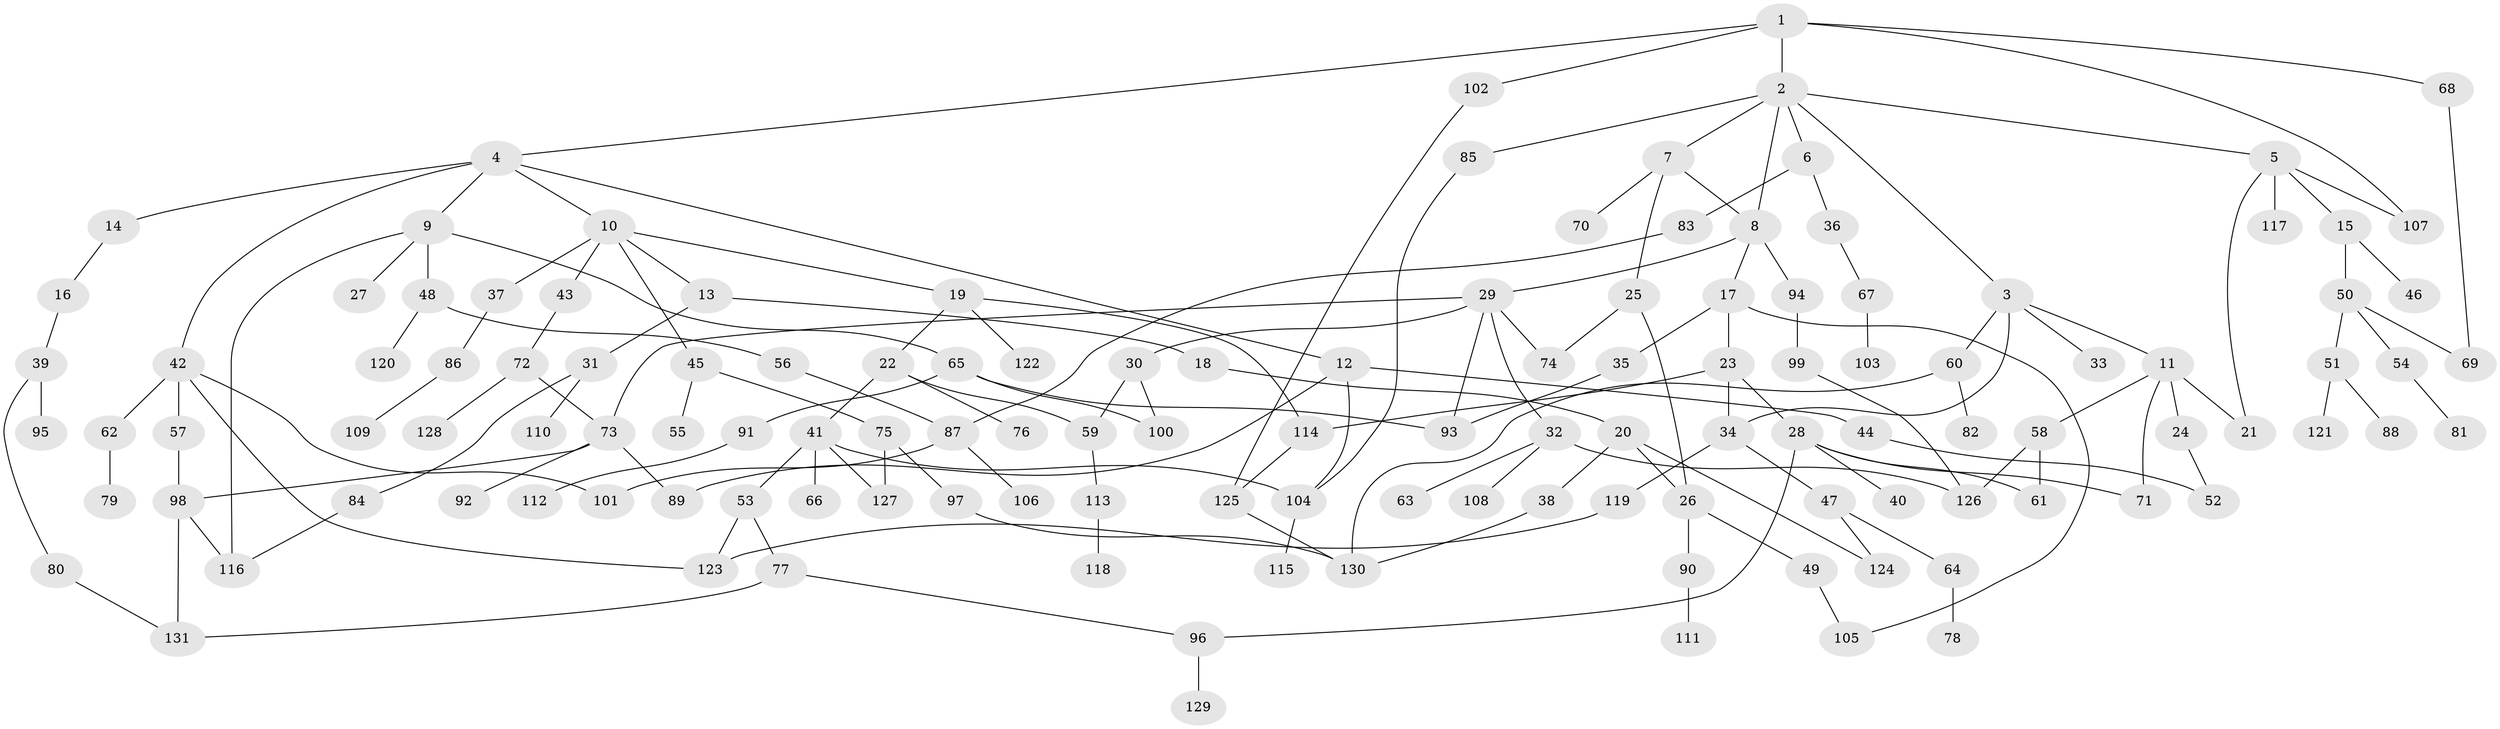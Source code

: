 // Generated by graph-tools (version 1.1) at 2025/42/03/09/25 04:42:43]
// undirected, 131 vertices, 168 edges
graph export_dot {
graph [start="1"]
  node [color=gray90,style=filled];
  1;
  2;
  3;
  4;
  5;
  6;
  7;
  8;
  9;
  10;
  11;
  12;
  13;
  14;
  15;
  16;
  17;
  18;
  19;
  20;
  21;
  22;
  23;
  24;
  25;
  26;
  27;
  28;
  29;
  30;
  31;
  32;
  33;
  34;
  35;
  36;
  37;
  38;
  39;
  40;
  41;
  42;
  43;
  44;
  45;
  46;
  47;
  48;
  49;
  50;
  51;
  52;
  53;
  54;
  55;
  56;
  57;
  58;
  59;
  60;
  61;
  62;
  63;
  64;
  65;
  66;
  67;
  68;
  69;
  70;
  71;
  72;
  73;
  74;
  75;
  76;
  77;
  78;
  79;
  80;
  81;
  82;
  83;
  84;
  85;
  86;
  87;
  88;
  89;
  90;
  91;
  92;
  93;
  94;
  95;
  96;
  97;
  98;
  99;
  100;
  101;
  102;
  103;
  104;
  105;
  106;
  107;
  108;
  109;
  110;
  111;
  112;
  113;
  114;
  115;
  116;
  117;
  118;
  119;
  120;
  121;
  122;
  123;
  124;
  125;
  126;
  127;
  128;
  129;
  130;
  131;
  1 -- 2;
  1 -- 4;
  1 -- 68;
  1 -- 102;
  1 -- 107;
  2 -- 3;
  2 -- 5;
  2 -- 6;
  2 -- 7;
  2 -- 85;
  2 -- 8;
  3 -- 11;
  3 -- 33;
  3 -- 60;
  3 -- 34;
  4 -- 9;
  4 -- 10;
  4 -- 12;
  4 -- 14;
  4 -- 42;
  5 -- 15;
  5 -- 117;
  5 -- 107;
  5 -- 21;
  6 -- 36;
  6 -- 83;
  7 -- 8;
  7 -- 25;
  7 -- 70;
  8 -- 17;
  8 -- 29;
  8 -- 94;
  9 -- 27;
  9 -- 48;
  9 -- 65;
  9 -- 116;
  10 -- 13;
  10 -- 19;
  10 -- 37;
  10 -- 43;
  10 -- 45;
  11 -- 21;
  11 -- 24;
  11 -- 58;
  11 -- 71;
  12 -- 44;
  12 -- 104;
  12 -- 89;
  13 -- 18;
  13 -- 31;
  14 -- 16;
  15 -- 46;
  15 -- 50;
  16 -- 39;
  17 -- 23;
  17 -- 35;
  17 -- 105;
  18 -- 20;
  19 -- 22;
  19 -- 122;
  19 -- 114;
  20 -- 38;
  20 -- 124;
  20 -- 26;
  22 -- 41;
  22 -- 76;
  22 -- 59;
  23 -- 28;
  23 -- 34;
  23 -- 114;
  24 -- 52;
  25 -- 26;
  25 -- 74;
  26 -- 49;
  26 -- 90;
  28 -- 40;
  28 -- 61;
  28 -- 71;
  28 -- 96;
  29 -- 30;
  29 -- 32;
  29 -- 73;
  29 -- 74;
  29 -- 93;
  30 -- 59;
  30 -- 100;
  31 -- 84;
  31 -- 110;
  32 -- 63;
  32 -- 108;
  32 -- 126;
  34 -- 47;
  34 -- 119;
  35 -- 93;
  36 -- 67;
  37 -- 86;
  38 -- 130;
  39 -- 80;
  39 -- 95;
  41 -- 53;
  41 -- 66;
  41 -- 127;
  41 -- 104;
  42 -- 57;
  42 -- 62;
  42 -- 123;
  42 -- 101;
  43 -- 72;
  44 -- 52;
  45 -- 55;
  45 -- 75;
  47 -- 64;
  47 -- 124;
  48 -- 56;
  48 -- 120;
  49 -- 105;
  50 -- 51;
  50 -- 54;
  50 -- 69;
  51 -- 88;
  51 -- 121;
  53 -- 77;
  53 -- 123;
  54 -- 81;
  56 -- 87;
  57 -- 98;
  58 -- 126;
  58 -- 61;
  59 -- 113;
  60 -- 82;
  60 -- 130;
  62 -- 79;
  64 -- 78;
  65 -- 91;
  65 -- 100;
  65 -- 93;
  67 -- 103;
  68 -- 69;
  72 -- 128;
  72 -- 73;
  73 -- 89;
  73 -- 92;
  73 -- 98;
  75 -- 97;
  75 -- 127;
  77 -- 131;
  77 -- 96;
  80 -- 131;
  83 -- 87;
  84 -- 116;
  85 -- 104;
  86 -- 109;
  87 -- 101;
  87 -- 106;
  90 -- 111;
  91 -- 112;
  94 -- 99;
  96 -- 129;
  97 -- 130;
  98 -- 116;
  98 -- 131;
  99 -- 126;
  102 -- 125;
  104 -- 115;
  113 -- 118;
  114 -- 125;
  119 -- 123;
  125 -- 130;
}
